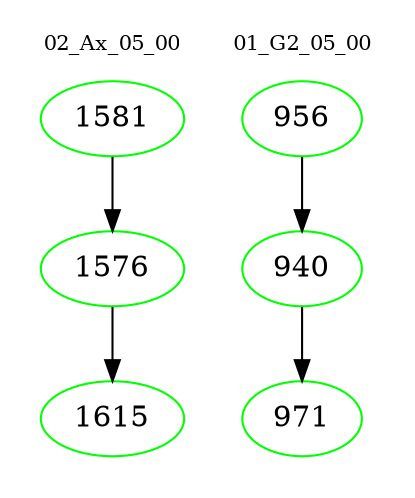 digraph{
subgraph cluster_0 {
color = white
label = "02_Ax_05_00";
fontsize=10;
T0_1581 [label="1581", color="green"]
T0_1581 -> T0_1576 [color="black"]
T0_1576 [label="1576", color="green"]
T0_1576 -> T0_1615 [color="black"]
T0_1615 [label="1615", color="green"]
}
subgraph cluster_1 {
color = white
label = "01_G2_05_00";
fontsize=10;
T1_956 [label="956", color="green"]
T1_956 -> T1_940 [color="black"]
T1_940 [label="940", color="green"]
T1_940 -> T1_971 [color="black"]
T1_971 [label="971", color="green"]
}
}
